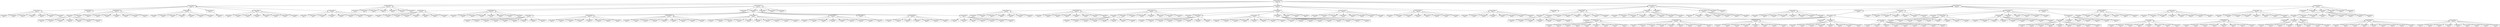 digraph Tree {
    node [shape=box, fontname="Arial"];
    node0 [label="Games Played: 234\nScore: -20"];
    node1 [label="Games Played: 28\nScore: -4"];
    node2 [label="Games Played: 5\nScore: -1"];
    node3 [label="Games Played: 1\nScore: -1"];
    node2 -> node3;
    node4 [label="Games Played: 1\nScore: 1"];
    node2 -> node4;
    node5 [label="Games Played: 1\nScore: -1"];
    node2 -> node5;
    node6 [label="Games Played: 1\nScore: -1"];
    node2 -> node6;
    node7 [label="Games Played: 0\nScore: 0"];
    node2 -> node7;
    node8 [label="Games Played: 0\nScore: 0"];
    node2 -> node8;
    node9 [label="Games Played: 0\nScore: 0"];
    node2 -> node9;
    node1 -> node2;
    node10 [label="Games Played: 4\nScore: 0"];
    node11 [label="Games Played: 3\nScore: -1"];
    node12 [label="Games Played: 1\nScore: -1"];
    node11 -> node12;
    node13 [label="Games Played: 1\nScore: -1"];
    node11 -> node13;
    node14 [label="Games Played: 0\nScore: 0"];
    node11 -> node14;
    node15 [label="Games Played: 0\nScore: 0"];
    node11 -> node15;
    node16 [label="Games Played: 0\nScore: 0"];
    node11 -> node16;
    node17 [label="Games Played: 0\nScore: 0"];
    node11 -> node17;
    node18 [label="Games Played: 0\nScore: 0"];
    node11 -> node18;
    node10 -> node11;
    node1 -> node10;
    node19 [label="Games Played: 3\nScore: -1"];
    node20 [label="Games Played: 1\nScore: 1"];
    node19 -> node20;
    node21 [label="Games Played: 1\nScore: -1"];
    node19 -> node21;
    node22 [label="Games Played: 0\nScore: 0"];
    node19 -> node22;
    node23 [label="Games Played: 0\nScore: 0"];
    node19 -> node23;
    node24 [label="Games Played: 0\nScore: 0"];
    node19 -> node24;
    node25 [label="Games Played: 0\nScore: 0"];
    node19 -> node25;
    node26 [label="Games Played: 0\nScore: 0"];
    node19 -> node26;
    node27 [label="Games Played: 0\nScore: 0"];
    node19 -> node27;
    node1 -> node19;
    node28 [label="Games Played: 6\nScore: 0"];
    node29 [label="Games Played: 1\nScore: 1"];
    node28 -> node29;
    node30 [label="Games Played: 1\nScore: -1"];
    node28 -> node30;
    node31 [label="Games Played: 1\nScore: 1"];
    node28 -> node31;
    node32 [label="Games Played: 1\nScore: -1"];
    node28 -> node32;
    node33 [label="Games Played: 1\nScore: -1"];
    node28 -> node33;
    node34 [label="Games Played: 0\nScore: 0"];
    node28 -> node34;
    node35 [label="Games Played: 0\nScore: 0"];
    node28 -> node35;
    node1 -> node28;
    node36 [label="Games Played: 2\nScore: -2"];
    node37 [label="Games Played: 1\nScore: -1"];
    node36 -> node37;
    node1 -> node36;
    node38 [label="Games Played: 3\nScore: -1"];
    node39 [label="Games Played: 1\nScore: -1"];
    node38 -> node39;
    node40 [label="Games Played: 1\nScore: -1"];
    node38 -> node40;
    node41 [label="Games Played: 0\nScore: 0"];
    node38 -> node41;
    node42 [label="Games Played: 0\nScore: 0"];
    node38 -> node42;
    node43 [label="Games Played: 0\nScore: 0"];
    node38 -> node43;
    node44 [label="Games Played: 0\nScore: 0"];
    node38 -> node44;
    node45 [label="Games Played: 0\nScore: 0"];
    node38 -> node45;
    node46 [label="Games Played: 0\nScore: 0"];
    node38 -> node46;
    node1 -> node38;
    node47 [label="Games Played: 4\nScore: 0"];
    node48 [label="Games Played: 1\nScore: -1"];
    node47 -> node48;
    node49 [label="Games Played: 1\nScore: 1"];
    node47 -> node49;
    node50 [label="Games Played: 1\nScore: -1"];
    node47 -> node50;
    node51 [label="Games Played: 0\nScore: 0"];
    node47 -> node51;
    node52 [label="Games Played: 0\nScore: 0"];
    node47 -> node52;
    node53 [label="Games Played: 0\nScore: 0"];
    node47 -> node53;
    node54 [label="Games Played: 0\nScore: 0"];
    node47 -> node54;
    node55 [label="Games Played: 0\nScore: 0"];
    node47 -> node55;
    node1 -> node47;
    node0 -> node1;
    node56 [label="Games Played: 8\nScore: -4"];
    node57 [label="Games Played: 1\nScore: 1"];
    node56 -> node57;
    node58 [label="Games Played: 1\nScore: -1"];
    node56 -> node58;
    node59 [label="Games Played: 1\nScore: -1"];
    node56 -> node59;
    node60 [label="Games Played: 1\nScore: -1"];
    node56 -> node60;
    node61 [label="Games Played: 1\nScore: 1"];
    node56 -> node61;
    node62 [label="Games Played: 1\nScore: -1"];
    node56 -> node62;
    node63 [label="Games Played: 1\nScore: -1"];
    node56 -> node63;
    node0 -> node56;
    node64 [label="Games Played: 43\nScore: -3"];
    node65 [label="Games Played: 2\nScore: 0"];
    node66 [label="Games Played: 1\nScore: -1"];
    node65 -> node66;
    node67 [label="Games Played: 0\nScore: 0"];
    node65 -> node67;
    node68 [label="Games Played: 0\nScore: 0"];
    node65 -> node68;
    node69 [label="Games Played: 0\nScore: 0"];
    node65 -> node69;
    node70 [label="Games Played: 0\nScore: 0"];
    node65 -> node70;
    node71 [label="Games Played: 0\nScore: 0"];
    node65 -> node71;
    node72 [label="Games Played: 0\nScore: 0"];
    node65 -> node72;
    node73 [label="Games Played: 0\nScore: 0"];
    node65 -> node73;
    node64 -> node65;
    node74 [label="Games Played: 2\nScore: -2"];
    node75 [label="Games Played: 1\nScore: -1"];
    node74 -> node75;
    node76 [label="Games Played: 0\nScore: 0"];
    node74 -> node76;
    node77 [label="Games Played: 0\nScore: 0"];
    node74 -> node77;
    node78 [label="Games Played: 0\nScore: 0"];
    node74 -> node78;
    node79 [label="Games Played: 0\nScore: 0"];
    node74 -> node79;
    node80 [label="Games Played: 0\nScore: 0"];
    node74 -> node80;
    node81 [label="Games Played: 0\nScore: 0"];
    node74 -> node81;
    node82 [label="Games Played: 0\nScore: 0"];
    node74 -> node82;
    node64 -> node74;
    node83 [label="Games Played: 1\nScore: -1"];
    node64 -> node83;
    node84 [label="Games Played: 34\nScore: 2"];
    node85 [label="Games Played: 4\nScore: 0"];
    node86 [label="Games Played: 1\nScore: 1"];
    node85 -> node86;
    node87 [label="Games Played: 1\nScore: -1"];
    node85 -> node87;
    node88 [label="Games Played: 1\nScore: -1"];
    node85 -> node88;
    node89 [label="Games Played: 0\nScore: 0"];
    node85 -> node89;
    node90 [label="Games Played: 0\nScore: 0"];
    node85 -> node90;
    node91 [label="Games Played: 0\nScore: 0"];
    node85 -> node91;
    node92 [label="Games Played: 0\nScore: 0"];
    node85 -> node92;
    node93 [label="Games Played: 0\nScore: 0"];
    node85 -> node93;
    node94 [label="Games Played: 0\nScore: 0"];
    node85 -> node94;
    node84 -> node85;
    node95 [label="Games Played: 6\nScore: 0"];
    node96 [label="Games Played: 1\nScore: 1"];
    node95 -> node96;
    node97 [label="Games Played: 1\nScore: -1"];
    node95 -> node97;
    node98 [label="Games Played: 1\nScore: 1"];
    node95 -> node98;
    node99 [label="Games Played: 1\nScore: -1"];
    node95 -> node99;
    node100 [label="Games Played: 1\nScore: -1"];
    node95 -> node100;
    node101 [label="Games Played: 0\nScore: 0"];
    node95 -> node101;
    node102 [label="Games Played: 0\nScore: 0"];
    node95 -> node102;
    node103 [label="Games Played: 0\nScore: 0"];
    node95 -> node103;
    node84 -> node95;
    node104 [label="Games Played: 5\nScore: 1"];
    node105 [label="Games Played: 1\nScore: 1"];
    node104 -> node105;
    node106 [label="Games Played: 1\nScore: 1"];
    node104 -> node106;
    node107 [label="Games Played: 1\nScore: -1"];
    node104 -> node107;
    node108 [label="Games Played: 1\nScore: -1"];
    node104 -> node108;
    node109 [label="Games Played: 0\nScore: 0"];
    node104 -> node109;
    node110 [label="Games Played: 0\nScore: 0"];
    node104 -> node110;
    node111 [label="Games Played: 0\nScore: 0"];
    node104 -> node111;
    node112 [label="Games Played: 0\nScore: 0"];
    node104 -> node112;
    node113 [label="Games Played: 0\nScore: 0"];
    node104 -> node113;
    node84 -> node104;
    node114 [label="Games Played: 5\nScore: 1"];
    node115 [label="Games Played: 1\nScore: 1"];
    node114 -> node115;
    node116 [label="Games Played: 1\nScore: 1"];
    node114 -> node116;
    node117 [label="Games Played: 1\nScore: -1"];
    node114 -> node117;
    node118 [label="Games Played: 1\nScore: -1"];
    node114 -> node118;
    node119 [label="Games Played: 0\nScore: 0"];
    node114 -> node119;
    node120 [label="Games Played: 0\nScore: 0"];
    node114 -> node120;
    node121 [label="Games Played: 0\nScore: 0"];
    node114 -> node121;
    node122 [label="Games Played: 0\nScore: 0"];
    node114 -> node122;
    node123 [label="Games Played: 0\nScore: 0"];
    node114 -> node123;
    node124 [label="Games Played: 0\nScore: 0"];
    node114 -> node124;
    node84 -> node114;
    node125 [label="Games Played: 2\nScore: 0"];
    node126 [label="Games Played: 1\nScore: 1"];
    node125 -> node126;
    node127 [label="Games Played: 0\nScore: 0"];
    node125 -> node127;
    node128 [label="Games Played: 0\nScore: 0"];
    node125 -> node128;
    node129 [label="Games Played: 0\nScore: 0"];
    node125 -> node129;
    node130 [label="Games Played: 0\nScore: 0"];
    node125 -> node130;
    node131 [label="Games Played: 0\nScore: 0"];
    node125 -> node131;
    node132 [label="Games Played: 0\nScore: 0"];
    node125 -> node132;
    node133 [label="Games Played: 0\nScore: 0"];
    node125 -> node133;
    node84 -> node125;
    node134 [label="Games Played: 2\nScore: -2"];
    node135 [label="Games Played: 1\nScore: -1"];
    node134 -> node135;
    node84 -> node134;
    node136 [label="Games Played: 4\nScore: 0"];
    node137 [label="Games Played: 1\nScore: 1"];
    node136 -> node137;
    node138 [label="Games Played: 1\nScore: -1"];
    node136 -> node138;
    node139 [label="Games Played: 1\nScore: -1"];
    node136 -> node139;
    node140 [label="Games Played: 0\nScore: 0"];
    node136 -> node140;
    node141 [label="Games Played: 0\nScore: 0"];
    node136 -> node141;
    node142 [label="Games Played: 0\nScore: 0"];
    node136 -> node142;
    node143 [label="Games Played: 0\nScore: 0"];
    node136 -> node143;
    node84 -> node136;
    node144 [label="Games Played: 5\nScore: 1"];
    node145 [label="Games Played: 1\nScore: 1"];
    node144 -> node145;
    node146 [label="Games Played: 1\nScore: -1"];
    node144 -> node146;
    node147 [label="Games Played: 1\nScore: 1"];
    node144 -> node147;
    node148 [label="Games Played: 1\nScore: -1"];
    node144 -> node148;
    node149 [label="Games Played: 0\nScore: 0"];
    node144 -> node149;
    node150 [label="Games Played: 0\nScore: 0"];
    node144 -> node150;
    node151 [label="Games Played: 0\nScore: 0"];
    node144 -> node151;
    node84 -> node144;
    node64 -> node84;
    node152 [label="Games Played: 1\nScore: -1"];
    node64 -> node152;
    node153 [label="Games Played: 1\nScore: -1"];
    node64 -> node153;
    node154 [label="Games Played: 1\nScore: -1"];
    node64 -> node154;
    node0 -> node64;
    node155 [label="Games Played: 41\nScore: -3"];
    node156 [label="Games Played: 4\nScore: 0"];
    node157 [label="Games Played: 1\nScore: 1"];
    node156 -> node157;
    node158 [label="Games Played: 1\nScore: 1"];
    node156 -> node158;
    node159 [label="Games Played: 1\nScore: -1"];
    node156 -> node159;
    node160 [label="Games Played: 0\nScore: 0"];
    node156 -> node160;
    node161 [label="Games Played: 0\nScore: 0"];
    node156 -> node161;
    node162 [label="Games Played: 0\nScore: 0"];
    node156 -> node162;
    node163 [label="Games Played: 0\nScore: 0"];
    node156 -> node163;
    node155 -> node156;
    node164 [label="Games Played: 2\nScore: -2"];
    node165 [label="Games Played: 1\nScore: -1"];
    node164 -> node165;
    node166 [label="Games Played: 0\nScore: 0"];
    node164 -> node166;
    node167 [label="Games Played: 0\nScore: 0"];
    node164 -> node167;
    node168 [label="Games Played: 0\nScore: 0"];
    node164 -> node168;
    node169 [label="Games Played: 0\nScore: 0"];
    node164 -> node169;
    node170 [label="Games Played: 0\nScore: 0"];
    node164 -> node170;
    node171 [label="Games Played: 0\nScore: 0"];
    node164 -> node171;
    node172 [label="Games Played: 0\nScore: 0"];
    node164 -> node172;
    node155 -> node164;
    node173 [label="Games Played: 10\nScore: 0"];
    node174 [label="Games Played: 2\nScore: 0"];
    node175 [label="Games Played: 1\nScore: -1"];
    node174 -> node175;
    node176 [label="Games Played: 0\nScore: 0"];
    node174 -> node176;
    node177 [label="Games Played: 0\nScore: 0"];
    node174 -> node177;
    node178 [label="Games Played: 0\nScore: 0"];
    node174 -> node178;
    node179 [label="Games Played: 0\nScore: 0"];
    node174 -> node179;
    node180 [label="Games Played: 0\nScore: 0"];
    node174 -> node180;
    node181 [label="Games Played: 0\nScore: 0"];
    node174 -> node181;
    node182 [label="Games Played: 0\nScore: 0"];
    node174 -> node182;
    node173 -> node174;
    node183 [label="Games Played: 1\nScore: 1"];
    node173 -> node183;
    node184 [label="Games Played: 1\nScore: -1"];
    node173 -> node184;
    node185 [label="Games Played: 1\nScore: 1"];
    node173 -> node185;
    node186 [label="Games Played: 1\nScore: -1"];
    node173 -> node186;
    node187 [label="Games Played: 1\nScore: 1"];
    node173 -> node187;
    node188 [label="Games Played: 1\nScore: -1"];
    node173 -> node188;
    node189 [label="Games Played: 1\nScore: -1"];
    node173 -> node189;
    node155 -> node173;
    node190 [label="Games Played: 12\nScore: 0"];
    node191 [label="Games Played: 1\nScore: -1"];
    node190 -> node191;
    node192 [label="Games Played: 3\nScore: 1"];
    node193 [label="Games Played: 1\nScore: 1"];
    node192 -> node193;
    node194 [label="Games Played: 1\nScore: -1"];
    node192 -> node194;
    node195 [label="Games Played: 0\nScore: 0"];
    node192 -> node195;
    node196 [label="Games Played: 0\nScore: 0"];
    node192 -> node196;
    node197 [label="Games Played: 0\nScore: 0"];
    node192 -> node197;
    node198 [label="Games Played: 0\nScore: 0"];
    node192 -> node198;
    node199 [label="Games Played: 0\nScore: 0"];
    node192 -> node199;
    node200 [label="Games Played: 0\nScore: 0"];
    node192 -> node200;
    node190 -> node192;
    node201 [label="Games Played: 2\nScore: 0"];
    node202 [label="Games Played: 1\nScore: -1"];
    node201 -> node202;
    node203 [label="Games Played: 0\nScore: 0"];
    node201 -> node203;
    node204 [label="Games Played: 0\nScore: 0"];
    node201 -> node204;
    node205 [label="Games Played: 0\nScore: 0"];
    node201 -> node205;
    node206 [label="Games Played: 0\nScore: 0"];
    node201 -> node206;
    node207 [label="Games Played: 0\nScore: 0"];
    node201 -> node207;
    node208 [label="Games Played: 0\nScore: 0"];
    node201 -> node208;
    node209 [label="Games Played: 0\nScore: 0"];
    node201 -> node209;
    node190 -> node201;
    node210 [label="Games Played: 2\nScore: 0"];
    node211 [label="Games Played: 1\nScore: -1"];
    node210 -> node211;
    node212 [label="Games Played: 0\nScore: 0"];
    node210 -> node212;
    node213 [label="Games Played: 0\nScore: 0"];
    node210 -> node213;
    node214 [label="Games Played: 0\nScore: 0"];
    node210 -> node214;
    node215 [label="Games Played: 0\nScore: 0"];
    node210 -> node215;
    node216 [label="Games Played: 0\nScore: 0"];
    node210 -> node216;
    node217 [label="Games Played: 0\nScore: 0"];
    node210 -> node217;
    node218 [label="Games Played: 0\nScore: 0"];
    node210 -> node218;
    node219 [label="Games Played: 0\nScore: 0"];
    node210 -> node219;
    node190 -> node210;
    node220 [label="Games Played: 1\nScore: -1"];
    node190 -> node220;
    node221 [label="Games Played: 1\nScore: 1"];
    node190 -> node221;
    node222 [label="Games Played: 1\nScore: -1"];
    node190 -> node222;
    node155 -> node190;
    node223 [label="Games Played: 3\nScore: -1"];
    node224 [label="Games Played: 1\nScore: -1"];
    node223 -> node224;
    node225 [label="Games Played: 1\nScore: -1"];
    node223 -> node225;
    node226 [label="Games Played: 0\nScore: 0"];
    node223 -> node226;
    node227 [label="Games Played: 0\nScore: 0"];
    node223 -> node227;
    node228 [label="Games Played: 0\nScore: 0"];
    node223 -> node228;
    node229 [label="Games Played: 0\nScore: 0"];
    node223 -> node229;
    node230 [label="Games Played: 0\nScore: 0"];
    node223 -> node230;
    node231 [label="Games Played: 0\nScore: 0"];
    node223 -> node231;
    node155 -> node223;
    node232 [label="Games Played: 6\nScore: 0"];
    node233 [label="Games Played: 1\nScore: -1"];
    node232 -> node233;
    node234 [label="Games Played: 1\nScore: 1"];
    node232 -> node234;
    node235 [label="Games Played: 1\nScore: 1"];
    node232 -> node235;
    node236 [label="Games Played: 1\nScore: -1"];
    node232 -> node236;
    node237 [label="Games Played: 1\nScore: -1"];
    node232 -> node237;
    node238 [label="Games Played: 0\nScore: 0"];
    node232 -> node238;
    node239 [label="Games Played: 0\nScore: 0"];
    node232 -> node239;
    node240 [label="Games Played: 0\nScore: 0"];
    node232 -> node240;
    node155 -> node232;
    node241 [label="Games Played: 3\nScore: -1"];
    node242 [label="Games Played: 1\nScore: 1"];
    node241 -> node242;
    node243 [label="Games Played: 1\nScore: -1"];
    node241 -> node243;
    node244 [label="Games Played: 0\nScore: 0"];
    node241 -> node244;
    node245 [label="Games Played: 0\nScore: 0"];
    node241 -> node245;
    node246 [label="Games Played: 0\nScore: 0"];
    node241 -> node246;
    node247 [label="Games Played: 0\nScore: 0"];
    node241 -> node247;
    node248 [label="Games Played: 0\nScore: 0"];
    node241 -> node248;
    node249 [label="Games Played: 0\nScore: 0"];
    node241 -> node249;
    node155 -> node241;
    node0 -> node155;
    node250 [label="Games Played: 20\nScore: -4"];
    node251 [label="Games Played: 3\nScore: -1"];
    node252 [label="Games Played: 2\nScore: -2"];
    node253 [label="Games Played: 1\nScore: -1"];
    node252 -> node253;
    node254 [label="Games Played: 0\nScore: 0"];
    node252 -> node254;
    node255 [label="Games Played: 0\nScore: 0"];
    node252 -> node255;
    node256 [label="Games Played: 0\nScore: 0"];
    node252 -> node256;
    node257 [label="Games Played: 0\nScore: 0"];
    node252 -> node257;
    node258 [label="Games Played: 0\nScore: 0"];
    node252 -> node258;
    node259 [label="Games Played: 0\nScore: 0"];
    node252 -> node259;
    node251 -> node252;
    node250 -> node251;
    node260 [label="Games Played: 2\nScore: -2"];
    node261 [label="Games Played: 1\nScore: -1"];
    node260 -> node261;
    node262 [label="Games Played: 0\nScore: 0"];
    node260 -> node262;
    node263 [label="Games Played: 0\nScore: 0"];
    node260 -> node263;
    node264 [label="Games Played: 0\nScore: 0"];
    node260 -> node264;
    node265 [label="Games Played: 0\nScore: 0"];
    node260 -> node265;
    node266 [label="Games Played: 0\nScore: 0"];
    node260 -> node266;
    node267 [label="Games Played: 0\nScore: 0"];
    node260 -> node267;
    node250 -> node260;
    node268 [label="Games Played: 7\nScore: 1"];
    node269 [label="Games Played: 1\nScore: 1"];
    node268 -> node269;
    node270 [label="Games Played: 1\nScore: 1"];
    node268 -> node270;
    node271 [label="Games Played: 1\nScore: 1"];
    node268 -> node271;
    node272 [label="Games Played: 1\nScore: -1"];
    node268 -> node272;
    node273 [label="Games Played: 1\nScore: -1"];
    node268 -> node273;
    node274 [label="Games Played: 1\nScore: -1"];
    node268 -> node274;
    node275 [label="Games Played: 0\nScore: 0"];
    node268 -> node275;
    node276 [label="Games Played: 0\nScore: 0"];
    node268 -> node276;
    node250 -> node268;
    node277 [label="Games Played: 1\nScore: -1"];
    node250 -> node277;
    node278 [label="Games Played: 4\nScore: 0"];
    node279 [label="Games Played: 1\nScore: -1"];
    node278 -> node279;
    node280 [label="Games Played: 1\nScore: 1"];
    node278 -> node280;
    node281 [label="Games Played: 1\nScore: -1"];
    node278 -> node281;
    node282 [label="Games Played: 0\nScore: 0"];
    node278 -> node282;
    node283 [label="Games Played: 0\nScore: 0"];
    node278 -> node283;
    node284 [label="Games Played: 0\nScore: 0"];
    node278 -> node284;
    node285 [label="Games Played: 0\nScore: 0"];
    node278 -> node285;
    node250 -> node278;
    node286 [label="Games Played: 1\nScore: -1"];
    node250 -> node286;
    node287 [label="Games Played: 1\nScore: -1"];
    node250 -> node287;
    node0 -> node250;
    node288 [label="Games Played: 57\nScore: -3"];
    node289 [label="Games Played: 2\nScore: -2"];
    node290 [label="Games Played: 1\nScore: -1"];
    node289 -> node290;
    node291 [label="Games Played: 0\nScore: 0"];
    node289 -> node291;
    node292 [label="Games Played: 0\nScore: 0"];
    node289 -> node292;
    node293 [label="Games Played: 0\nScore: 0"];
    node289 -> node293;
    node294 [label="Games Played: 0\nScore: 0"];
    node289 -> node294;
    node295 [label="Games Played: 0\nScore: 0"];
    node289 -> node295;
    node296 [label="Games Played: 0\nScore: 0"];
    node289 -> node296;
    node297 [label="Games Played: 0\nScore: 0"];
    node289 -> node297;
    node288 -> node289;
    node298 [label="Games Played: 20\nScore: 0"];
    node299 [label="Games Played: 19\nScore: -1"];
    node300 [label="Games Played: 1\nScore: -1"];
    node299 -> node300;
    node301 [label="Games Played: 4\nScore: 0"];
    node302 [label="Games Played: 1\nScore: 1"];
    node301 -> node302;
    node303 [label="Games Played: 1\nScore: -1"];
    node301 -> node303;
    node304 [label="Games Played: 1\nScore: -1"];
    node301 -> node304;
    node305 [label="Games Played: 0\nScore: 0"];
    node301 -> node305;
    node306 [label="Games Played: 0\nScore: 0"];
    node301 -> node306;
    node307 [label="Games Played: 0\nScore: 0"];
    node301 -> node307;
    node308 [label="Games Played: 0\nScore: 0"];
    node301 -> node308;
    node309 [label="Games Played: 0\nScore: 0"];
    node301 -> node309;
    node310 [label="Games Played: 0\nScore: 0"];
    node301 -> node310;
    node299 -> node301;
    node311 [label="Games Played: 4\nScore: 0"];
    node312 [label="Games Played: 1\nScore: 1"];
    node311 -> node312;
    node313 [label="Games Played: 1\nScore: -1"];
    node311 -> node313;
    node314 [label="Games Played: 1\nScore: -1"];
    node311 -> node314;
    node315 [label="Games Played: 0\nScore: 0"];
    node311 -> node315;
    node316 [label="Games Played: 0\nScore: 0"];
    node311 -> node316;
    node317 [label="Games Played: 0\nScore: 0"];
    node311 -> node317;
    node318 [label="Games Played: 0\nScore: 0"];
    node311 -> node318;
    node319 [label="Games Played: 0\nScore: 0"];
    node311 -> node319;
    node320 [label="Games Played: 0\nScore: 0"];
    node311 -> node320;
    node299 -> node311;
    node321 [label="Games Played: 2\nScore: 0"];
    node322 [label="Games Played: 1\nScore: -1"];
    node321 -> node322;
    node323 [label="Games Played: 0\nScore: 0"];
    node321 -> node323;
    node324 [label="Games Played: 0\nScore: 0"];
    node321 -> node324;
    node325 [label="Games Played: 0\nScore: 0"];
    node321 -> node325;
    node326 [label="Games Played: 0\nScore: 0"];
    node321 -> node326;
    node327 [label="Games Played: 0\nScore: 0"];
    node321 -> node327;
    node328 [label="Games Played: 0\nScore: 0"];
    node321 -> node328;
    node329 [label="Games Played: 0\nScore: 0"];
    node321 -> node329;
    node299 -> node321;
    node330 [label="Games Played: 1\nScore: -1"];
    node299 -> node330;
    node331 [label="Games Played: 2\nScore: 0"];
    node332 [label="Games Played: 1\nScore: -1"];
    node331 -> node332;
    node333 [label="Games Played: 0\nScore: 0"];
    node331 -> node333;
    node334 [label="Games Played: 0\nScore: 0"];
    node331 -> node334;
    node335 [label="Games Played: 0\nScore: 0"];
    node331 -> node335;
    node336 [label="Games Played: 0\nScore: 0"];
    node331 -> node336;
    node337 [label="Games Played: 0\nScore: 0"];
    node331 -> node337;
    node338 [label="Games Played: 0\nScore: 0"];
    node331 -> node338;
    node339 [label="Games Played: 0\nScore: 0"];
    node331 -> node339;
    node299 -> node331;
    node340 [label="Games Played: 4\nScore: 0"];
    node341 [label="Games Played: 1\nScore: 1"];
    node340 -> node341;
    node342 [label="Games Played: 1\nScore: -1"];
    node340 -> node342;
    node343 [label="Games Played: 1\nScore: -1"];
    node340 -> node343;
    node344 [label="Games Played: 0\nScore: 0"];
    node340 -> node344;
    node345 [label="Games Played: 0\nScore: 0"];
    node340 -> node345;
    node346 [label="Games Played: 0\nScore: 0"];
    node340 -> node346;
    node347 [label="Games Played: 0\nScore: 0"];
    node340 -> node347;
    node348 [label="Games Played: 0\nScore: 0"];
    node340 -> node348;
    node349 [label="Games Played: 0\nScore: 0"];
    node340 -> node349;
    node299 -> node340;
    node298 -> node299;
    node288 -> node298;
    node350 [label="Games Played: 3\nScore: -1"];
    node351 [label="Games Played: 1\nScore: 1"];
    node350 -> node351;
    node352 [label="Games Played: 1\nScore: -1"];
    node350 -> node352;
    node353 [label="Games Played: 0\nScore: 0"];
    node350 -> node353;
    node354 [label="Games Played: 0\nScore: 0"];
    node350 -> node354;
    node355 [label="Games Played: 0\nScore: 0"];
    node350 -> node355;
    node356 [label="Games Played: 0\nScore: 0"];
    node350 -> node356;
    node357 [label="Games Played: 0\nScore: 0"];
    node350 -> node357;
    node288 -> node350;
    node358 [label="Games Played: 12\nScore: 0"];
    node359 [label="Games Played: 2\nScore: 0"];
    node360 [label="Games Played: 1\nScore: -1"];
    node359 -> node360;
    node358 -> node359;
    node361 [label="Games Played: 2\nScore: 0"];
    node362 [label="Games Played: 1\nScore: -1"];
    node361 -> node362;
    node363 [label="Games Played: 0\nScore: 0"];
    node361 -> node363;
    node364 [label="Games Played: 0\nScore: 0"];
    node361 -> node364;
    node365 [label="Games Played: 0\nScore: 0"];
    node361 -> node365;
    node366 [label="Games Played: 0\nScore: 0"];
    node361 -> node366;
    node367 [label="Games Played: 0\nScore: 0"];
    node361 -> node367;
    node368 [label="Games Played: 0\nScore: 0"];
    node361 -> node368;
    node369 [label="Games Played: 0\nScore: 0"];
    node361 -> node369;
    node358 -> node361;
    node370 [label="Games Played: 2\nScore: 0"];
    node371 [label="Games Played: 1\nScore: -1"];
    node370 -> node371;
    node372 [label="Games Played: 0\nScore: 0"];
    node370 -> node372;
    node373 [label="Games Played: 0\nScore: 0"];
    node370 -> node373;
    node374 [label="Games Played: 0\nScore: 0"];
    node370 -> node374;
    node375 [label="Games Played: 0\nScore: 0"];
    node370 -> node375;
    node376 [label="Games Played: 0\nScore: 0"];
    node370 -> node376;
    node377 [label="Games Played: 0\nScore: 0"];
    node370 -> node377;
    node378 [label="Games Played: 0\nScore: 0"];
    node370 -> node378;
    node379 [label="Games Played: 0\nScore: 0"];
    node370 -> node379;
    node358 -> node370;
    node380 [label="Games Played: 1\nScore: 1"];
    node358 -> node380;
    node381 [label="Games Played: 1\nScore: -1"];
    node358 -> node381;
    node382 [label="Games Played: 1\nScore: -1"];
    node358 -> node382;
    node383 [label="Games Played: 1\nScore: -1"];
    node358 -> node383;
    node384 [label="Games Played: 1\nScore: 1"];
    node358 -> node384;
    node288 -> node358;
    node385 [label="Games Played: 10\nScore: 0"];
    node386 [label="Games Played: 9\nScore: -1"];
    node387 [label="Games Played: 2\nScore: 0"];
    node388 [label="Games Played: 1\nScore: -1"];
    node387 -> node388;
    node389 [label="Games Played: 0\nScore: 0"];
    node387 -> node389;
    node390 [label="Games Played: 0\nScore: 0"];
    node387 -> node390;
    node391 [label="Games Played: 0\nScore: 0"];
    node387 -> node391;
    node392 [label="Games Played: 0\nScore: 0"];
    node387 -> node392;
    node393 [label="Games Played: 0\nScore: 0"];
    node387 -> node393;
    node394 [label="Games Played: 0\nScore: 0"];
    node387 -> node394;
    node395 [label="Games Played: 0\nScore: 0"];
    node387 -> node395;
    node396 [label="Games Played: 0\nScore: 0"];
    node387 -> node396;
    node386 -> node387;
    node397 [label="Games Played: 1\nScore: 1"];
    node386 -> node397;
    node398 [label="Games Played: 1\nScore: 1"];
    node386 -> node398;
    node399 [label="Games Played: 1\nScore: -1"];
    node386 -> node399;
    node400 [label="Games Played: 1\nScore: -1"];
    node386 -> node400;
    node401 [label="Games Played: 1\nScore: -1"];
    node386 -> node401;
    node402 [label="Games Played: 1\nScore: -1"];
    node386 -> node402;
    node385 -> node386;
    node288 -> node385;
    node403 [label="Games Played: 6\nScore: 0"];
    node404 [label="Games Played: 1\nScore: 1"];
    node403 -> node404;
    node405 [label="Games Played: 1\nScore: 1"];
    node403 -> node405;
    node406 [label="Games Played: 1\nScore: 1"];
    node403 -> node406;
    node407 [label="Games Played: 1\nScore: -1"];
    node403 -> node407;
    node408 [label="Games Played: 1\nScore: -1"];
    node403 -> node408;
    node409 [label="Games Played: 0\nScore: 0"];
    node403 -> node409;
    node410 [label="Games Played: 0\nScore: 0"];
    node403 -> node410;
    node288 -> node403;
    node411 [label="Games Played: 3\nScore: -1"];
    node412 [label="Games Played: 1\nScore: -1"];
    node411 -> node412;
    node413 [label="Games Played: 1\nScore: -1"];
    node411 -> node413;
    node414 [label="Games Played: 0\nScore: 0"];
    node411 -> node414;
    node415 [label="Games Played: 0\nScore: 0"];
    node411 -> node415;
    node416 [label="Games Played: 0\nScore: 0"];
    node411 -> node416;
    node417 [label="Games Played: 0\nScore: 0"];
    node411 -> node417;
    node418 [label="Games Played: 0\nScore: 0"];
    node411 -> node418;
    node419 [label="Games Played: 0\nScore: 0"];
    node411 -> node419;
    node288 -> node411;
    node0 -> node288;
    node420 [label="Games Played: 37\nScore: 1"];
    node421 [label="Games Played: 2\nScore: 0"];
    node422 [label="Games Played: 1\nScore: -1"];
    node421 -> node422;
    node423 [label="Games Played: 0\nScore: 0"];
    node421 -> node423;
    node424 [label="Games Played: 0\nScore: 0"];
    node421 -> node424;
    node425 [label="Games Played: 0\nScore: 0"];
    node421 -> node425;
    node426 [label="Games Played: 0\nScore: 0"];
    node421 -> node426;
    node427 [label="Games Played: 0\nScore: 0"];
    node421 -> node427;
    node428 [label="Games Played: 0\nScore: 0"];
    node421 -> node428;
    node429 [label="Games Played: 0\nScore: 0"];
    node421 -> node429;
    node420 -> node421;
    node430 [label="Games Played: 1\nScore: -1"];
    node420 -> node430;
    node431 [label="Games Played: 28\nScore: 6"];
    node432 [label="Games Played: 27\nScore: 5"];
    node433 [label="Games Played: 9\nScore: 5"];
    node434 [label="Games Played: 1\nScore: 1"];
    node433 -> node434;
    node435 [label="Games Played: 1\nScore: -1"];
    node433 -> node435;
    node436 [label="Games Played: 1\nScore: 1"];
    node433 -> node436;
    node437 [label="Games Played: 1\nScore: 1"];
    node433 -> node437;
    node438 [label="Games Played: 1\nScore: 1"];
    node433 -> node438;
    node439 [label="Games Played: 1\nScore: 1"];
    node433 -> node439;
    node440 [label="Games Played: 1\nScore: 1"];
    node433 -> node440;
    node441 [label="Games Played: 1\nScore: -1"];
    node433 -> node441;
    node432 -> node433;
    node442 [label="Games Played: 9\nScore: 1"];
    node443 [label="Games Played: 1\nScore: 1"];
    node442 -> node443;
    node444 [label="Games Played: 1\nScore: 1"];
    node442 -> node444;
    node445 [label="Games Played: 1\nScore: 1"];
    node442 -> node445;
    node446 [label="Games Played: 1\nScore: 1"];
    node442 -> node446;
    node447 [label="Games Played: 1\nScore: -1"];
    node442 -> node447;
    node448 [label="Games Played: 1\nScore: -1"];
    node442 -> node448;
    node449 [label="Games Played: 1\nScore: -1"];
    node442 -> node449;
    node450 [label="Games Played: 1\nScore: -1"];
    node442 -> node450;
    node432 -> node442;
    node451 [label="Games Played: 1\nScore: -1"];
    node432 -> node451;
    node452 [label="Games Played: 2\nScore: 0"];
    node453 [label="Games Played: 1\nScore: -1"];
    node452 -> node453;
    node454 [label="Games Played: 0\nScore: 0"];
    node452 -> node454;
    node455 [label="Games Played: 0\nScore: 0"];
    node452 -> node455;
    node456 [label="Games Played: 0\nScore: 0"];
    node452 -> node456;
    node457 [label="Games Played: 0\nScore: 0"];
    node452 -> node457;
    node458 [label="Games Played: 0\nScore: 0"];
    node452 -> node458;
    node459 [label="Games Played: 0\nScore: 0"];
    node452 -> node459;
    node460 [label="Games Played: 0\nScore: 0"];
    node452 -> node460;
    node432 -> node452;
    node461 [label="Games Played: 1\nScore: -1"];
    node432 -> node461;
    node462 [label="Games Played: 2\nScore: 0"];
    node463 [label="Games Played: 1\nScore: -1"];
    node462 -> node463;
    node464 [label="Games Played: 0\nScore: 0"];
    node462 -> node464;
    node465 [label="Games Played: 0\nScore: 0"];
    node462 -> node465;
    node466 [label="Games Played: 0\nScore: 0"];
    node462 -> node466;
    node467 [label="Games Played: 0\nScore: 0"];
    node462 -> node467;
    node468 [label="Games Played: 0\nScore: 0"];
    node462 -> node468;
    node469 [label="Games Played: 0\nScore: 0"];
    node462 -> node469;
    node470 [label="Games Played: 0\nScore: 0"];
    node462 -> node470;
    node471 [label="Games Played: 0\nScore: 0"];
    node462 -> node471;
    node432 -> node462;
    node472 [label="Games Played: 2\nScore: 0"];
    node473 [label="Games Played: 1\nScore: -1"];
    node472 -> node473;
    node474 [label="Games Played: 0\nScore: 0"];
    node472 -> node474;
    node475 [label="Games Played: 0\nScore: 0"];
    node472 -> node475;
    node476 [label="Games Played: 0\nScore: 0"];
    node472 -> node476;
    node477 [label="Games Played: 0\nScore: 0"];
    node472 -> node477;
    node478 [label="Games Played: 0\nScore: 0"];
    node472 -> node478;
    node479 [label="Games Played: 0\nScore: 0"];
    node472 -> node479;
    node480 [label="Games Played: 0\nScore: 0"];
    node472 -> node480;
    node481 [label="Games Played: 0\nScore: 0"];
    node472 -> node481;
    node432 -> node472;
    node431 -> node432;
    node420 -> node431;
    node482 [label="Games Played: 2\nScore: 0"];
    node483 [label="Games Played: 1\nScore: -1"];
    node482 -> node483;
    node484 [label="Games Played: 0\nScore: 0"];
    node482 -> node484;
    node485 [label="Games Played: 0\nScore: 0"];
    node482 -> node485;
    node486 [label="Games Played: 0\nScore: 0"];
    node482 -> node486;
    node487 [label="Games Played: 0\nScore: 0"];
    node482 -> node487;
    node488 [label="Games Played: 0\nScore: 0"];
    node482 -> node488;
    node489 [label="Games Played: 0\nScore: 0"];
    node482 -> node489;
    node490 [label="Games Played: 0\nScore: 0"];
    node482 -> node490;
    node420 -> node482;
    node491 [label="Games Played: 1\nScore: -1"];
    node420 -> node491;
    node492 [label="Games Played: 1\nScore: -1"];
    node420 -> node492;
    node493 [label="Games Played: 1\nScore: -1"];
    node420 -> node493;
    node0 -> node420;
}

